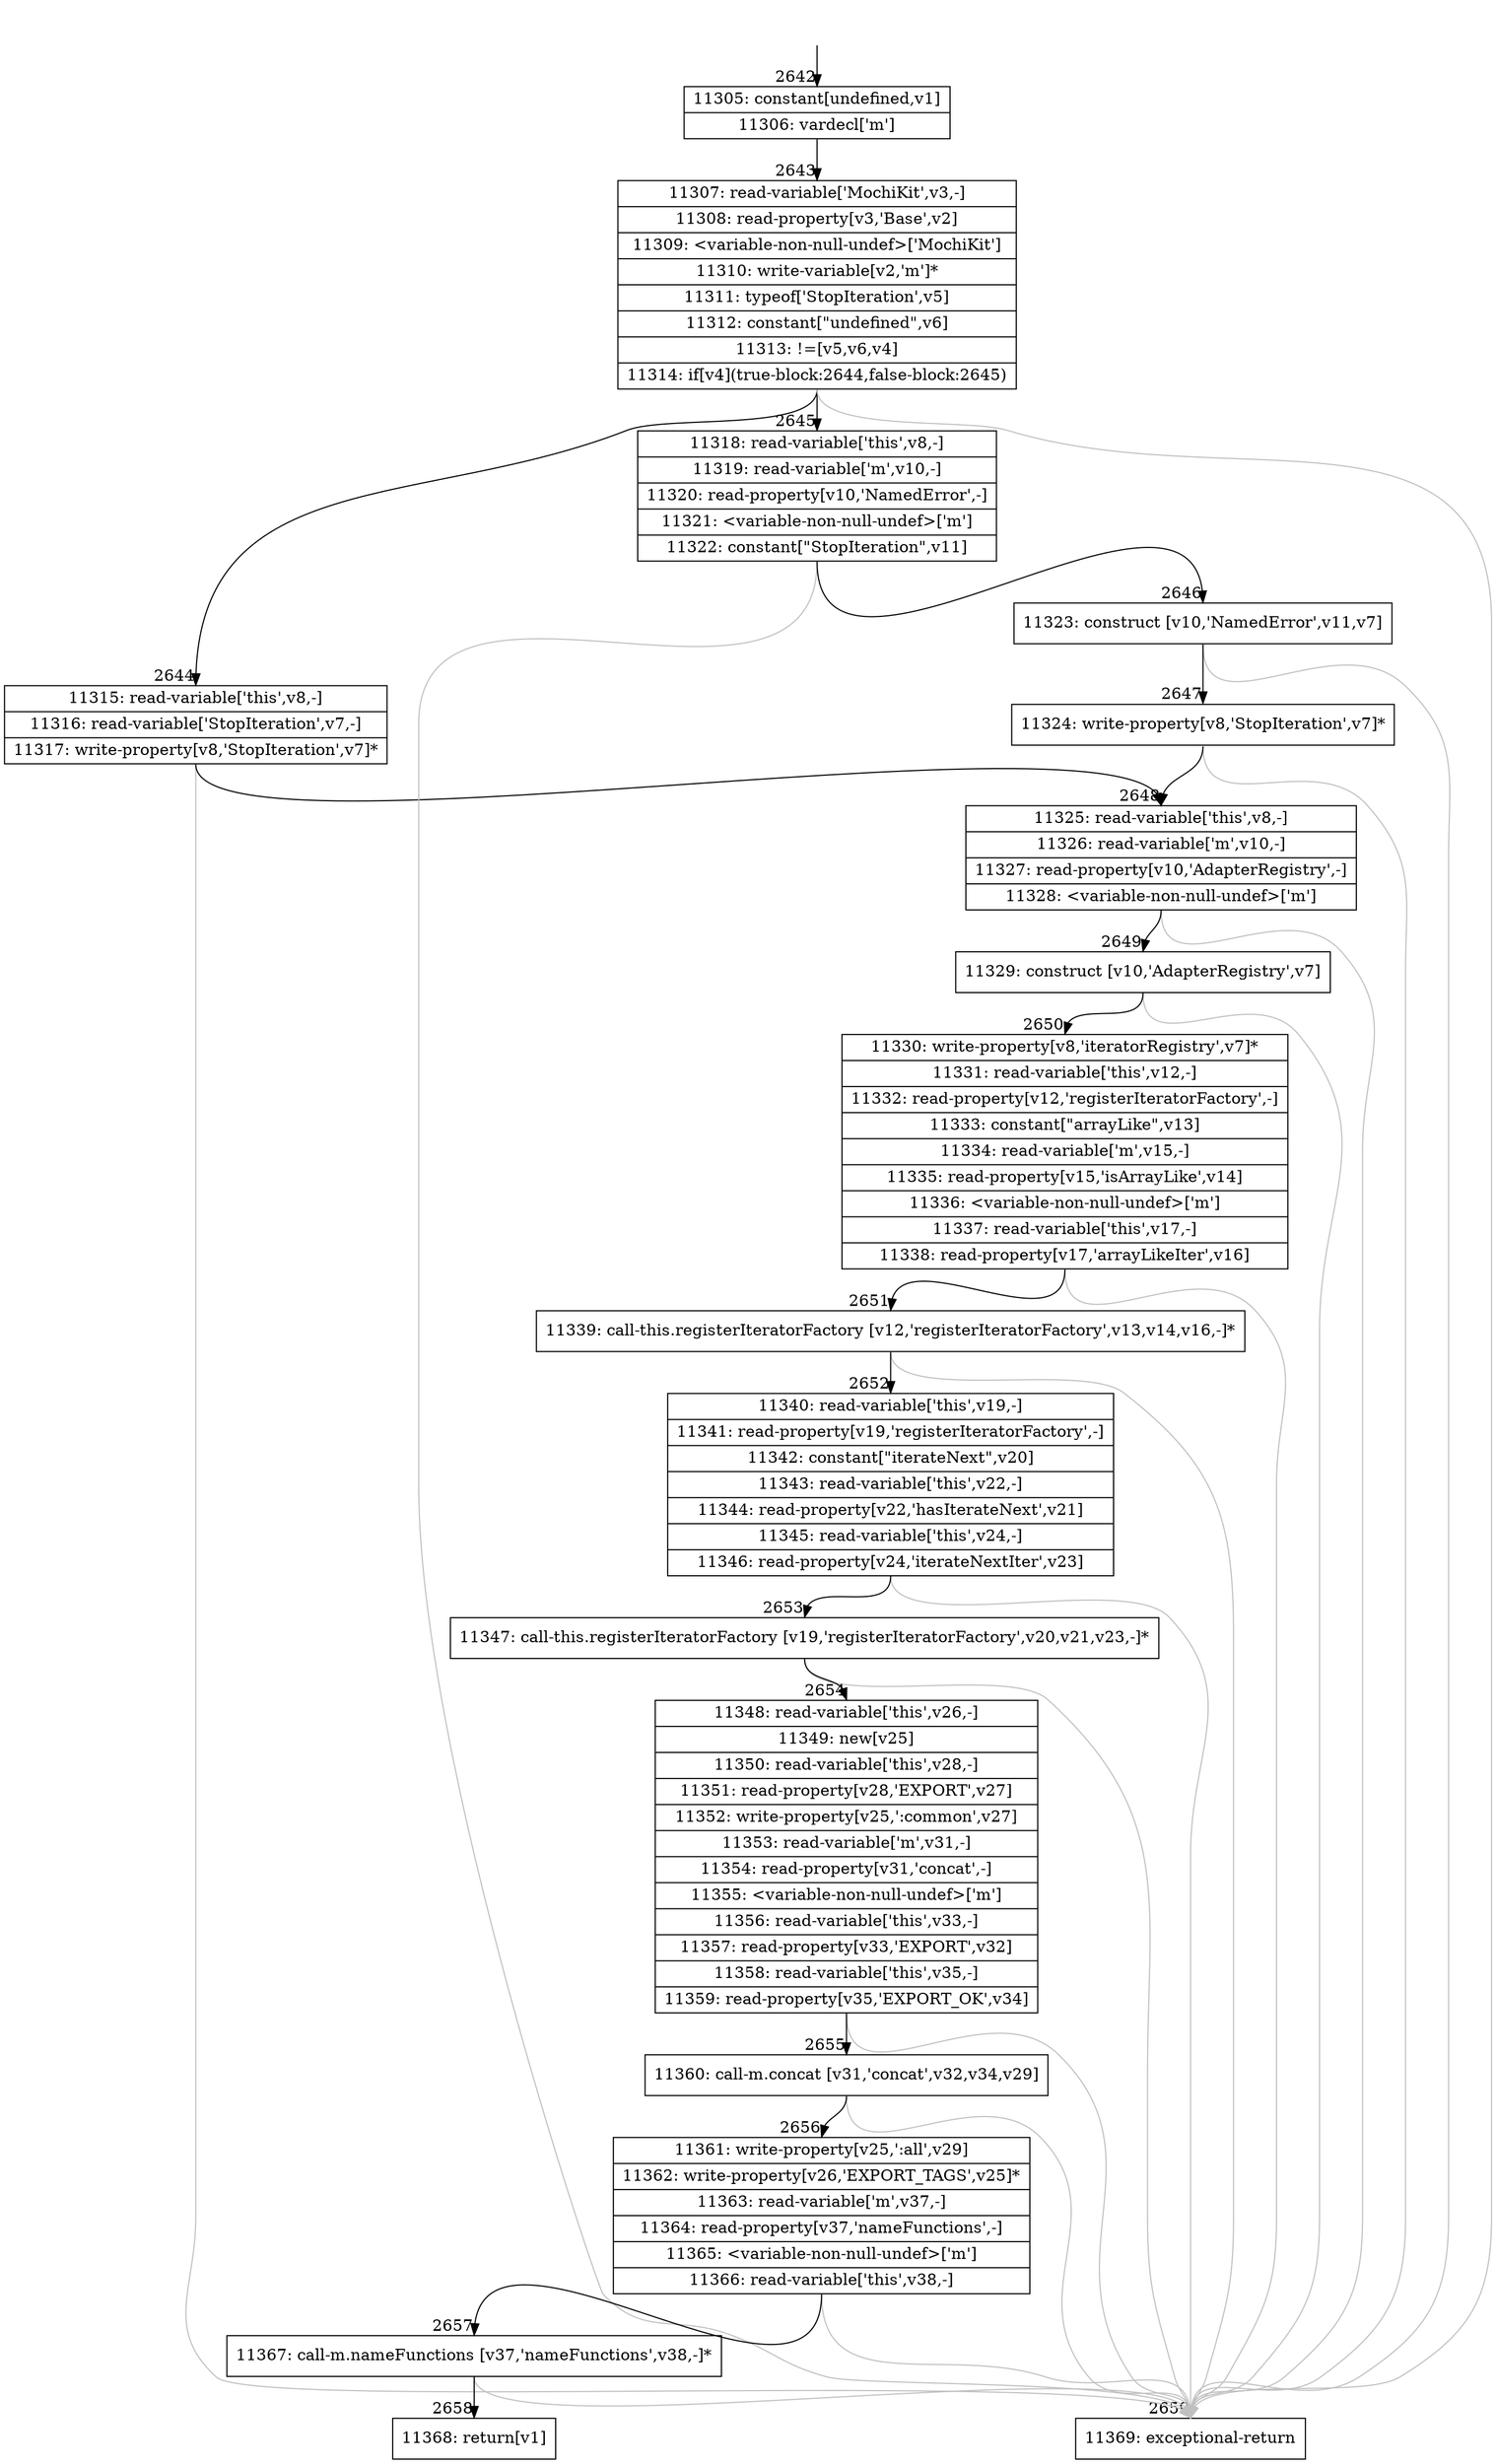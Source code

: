 digraph {
rankdir="TD"
BB_entry202[shape=none,label=""];
BB_entry202 -> BB2642 [tailport=s, headport=n, headlabel="    2642"]
BB2642 [shape=record label="{11305: constant[undefined,v1]|11306: vardecl['m']}" ] 
BB2642 -> BB2643 [tailport=s, headport=n, headlabel="      2643"]
BB2643 [shape=record label="{11307: read-variable['MochiKit',v3,-]|11308: read-property[v3,'Base',v2]|11309: \<variable-non-null-undef\>['MochiKit']|11310: write-variable[v2,'m']*|11311: typeof['StopIteration',v5]|11312: constant[\"undefined\",v6]|11313: !=[v5,v6,v4]|11314: if[v4](true-block:2644,false-block:2645)}" ] 
BB2643 -> BB2644 [tailport=s, headport=n, headlabel="      2644"]
BB2643 -> BB2645 [tailport=s, headport=n, headlabel="      2645"]
BB2643 -> BB2659 [tailport=s, headport=n, color=gray, headlabel="      2659"]
BB2644 [shape=record label="{11315: read-variable['this',v8,-]|11316: read-variable['StopIteration',v7,-]|11317: write-property[v8,'StopIteration',v7]*}" ] 
BB2644 -> BB2648 [tailport=s, headport=n, headlabel="      2648"]
BB2644 -> BB2659 [tailport=s, headport=n, color=gray]
BB2645 [shape=record label="{11318: read-variable['this',v8,-]|11319: read-variable['m',v10,-]|11320: read-property[v10,'NamedError',-]|11321: \<variable-non-null-undef\>['m']|11322: constant[\"StopIteration\",v11]}" ] 
BB2645 -> BB2646 [tailport=s, headport=n, headlabel="      2646"]
BB2645 -> BB2659 [tailport=s, headport=n, color=gray]
BB2646 [shape=record label="{11323: construct [v10,'NamedError',v11,v7]}" ] 
BB2646 -> BB2647 [tailport=s, headport=n, headlabel="      2647"]
BB2646 -> BB2659 [tailport=s, headport=n, color=gray]
BB2647 [shape=record label="{11324: write-property[v8,'StopIteration',v7]*}" ] 
BB2647 -> BB2648 [tailport=s, headport=n]
BB2647 -> BB2659 [tailport=s, headport=n, color=gray]
BB2648 [shape=record label="{11325: read-variable['this',v8,-]|11326: read-variable['m',v10,-]|11327: read-property[v10,'AdapterRegistry',-]|11328: \<variable-non-null-undef\>['m']}" ] 
BB2648 -> BB2649 [tailport=s, headport=n, headlabel="      2649"]
BB2648 -> BB2659 [tailport=s, headport=n, color=gray]
BB2649 [shape=record label="{11329: construct [v10,'AdapterRegistry',v7]}" ] 
BB2649 -> BB2650 [tailport=s, headport=n, headlabel="      2650"]
BB2649 -> BB2659 [tailport=s, headport=n, color=gray]
BB2650 [shape=record label="{11330: write-property[v8,'iteratorRegistry',v7]*|11331: read-variable['this',v12,-]|11332: read-property[v12,'registerIteratorFactory',-]|11333: constant[\"arrayLike\",v13]|11334: read-variable['m',v15,-]|11335: read-property[v15,'isArrayLike',v14]|11336: \<variable-non-null-undef\>['m']|11337: read-variable['this',v17,-]|11338: read-property[v17,'arrayLikeIter',v16]}" ] 
BB2650 -> BB2651 [tailport=s, headport=n, headlabel="      2651"]
BB2650 -> BB2659 [tailport=s, headport=n, color=gray]
BB2651 [shape=record label="{11339: call-this.registerIteratorFactory [v12,'registerIteratorFactory',v13,v14,v16,-]*}" ] 
BB2651 -> BB2652 [tailport=s, headport=n, headlabel="      2652"]
BB2651 -> BB2659 [tailport=s, headport=n, color=gray]
BB2652 [shape=record label="{11340: read-variable['this',v19,-]|11341: read-property[v19,'registerIteratorFactory',-]|11342: constant[\"iterateNext\",v20]|11343: read-variable['this',v22,-]|11344: read-property[v22,'hasIterateNext',v21]|11345: read-variable['this',v24,-]|11346: read-property[v24,'iterateNextIter',v23]}" ] 
BB2652 -> BB2653 [tailport=s, headport=n, headlabel="      2653"]
BB2652 -> BB2659 [tailport=s, headport=n, color=gray]
BB2653 [shape=record label="{11347: call-this.registerIteratorFactory [v19,'registerIteratorFactory',v20,v21,v23,-]*}" ] 
BB2653 -> BB2654 [tailport=s, headport=n, headlabel="      2654"]
BB2653 -> BB2659 [tailport=s, headport=n, color=gray]
BB2654 [shape=record label="{11348: read-variable['this',v26,-]|11349: new[v25]|11350: read-variable['this',v28,-]|11351: read-property[v28,'EXPORT',v27]|11352: write-property[v25,':common',v27]|11353: read-variable['m',v31,-]|11354: read-property[v31,'concat',-]|11355: \<variable-non-null-undef\>['m']|11356: read-variable['this',v33,-]|11357: read-property[v33,'EXPORT',v32]|11358: read-variable['this',v35,-]|11359: read-property[v35,'EXPORT_OK',v34]}" ] 
BB2654 -> BB2655 [tailport=s, headport=n, headlabel="      2655"]
BB2654 -> BB2659 [tailport=s, headport=n, color=gray]
BB2655 [shape=record label="{11360: call-m.concat [v31,'concat',v32,v34,v29]}" ] 
BB2655 -> BB2656 [tailport=s, headport=n, headlabel="      2656"]
BB2655 -> BB2659 [tailport=s, headport=n, color=gray]
BB2656 [shape=record label="{11361: write-property[v25,':all',v29]|11362: write-property[v26,'EXPORT_TAGS',v25]*|11363: read-variable['m',v37,-]|11364: read-property[v37,'nameFunctions',-]|11365: \<variable-non-null-undef\>['m']|11366: read-variable['this',v38,-]}" ] 
BB2656 -> BB2657 [tailport=s, headport=n, headlabel="      2657"]
BB2656 -> BB2659 [tailport=s, headport=n, color=gray]
BB2657 [shape=record label="{11367: call-m.nameFunctions [v37,'nameFunctions',v38,-]*}" ] 
BB2657 -> BB2658 [tailport=s, headport=n, headlabel="      2658"]
BB2657 -> BB2659 [tailport=s, headport=n, color=gray]
BB2658 [shape=record label="{11368: return[v1]}" ] 
BB2659 [shape=record label="{11369: exceptional-return}" ] 
//#$~ 1690
}
